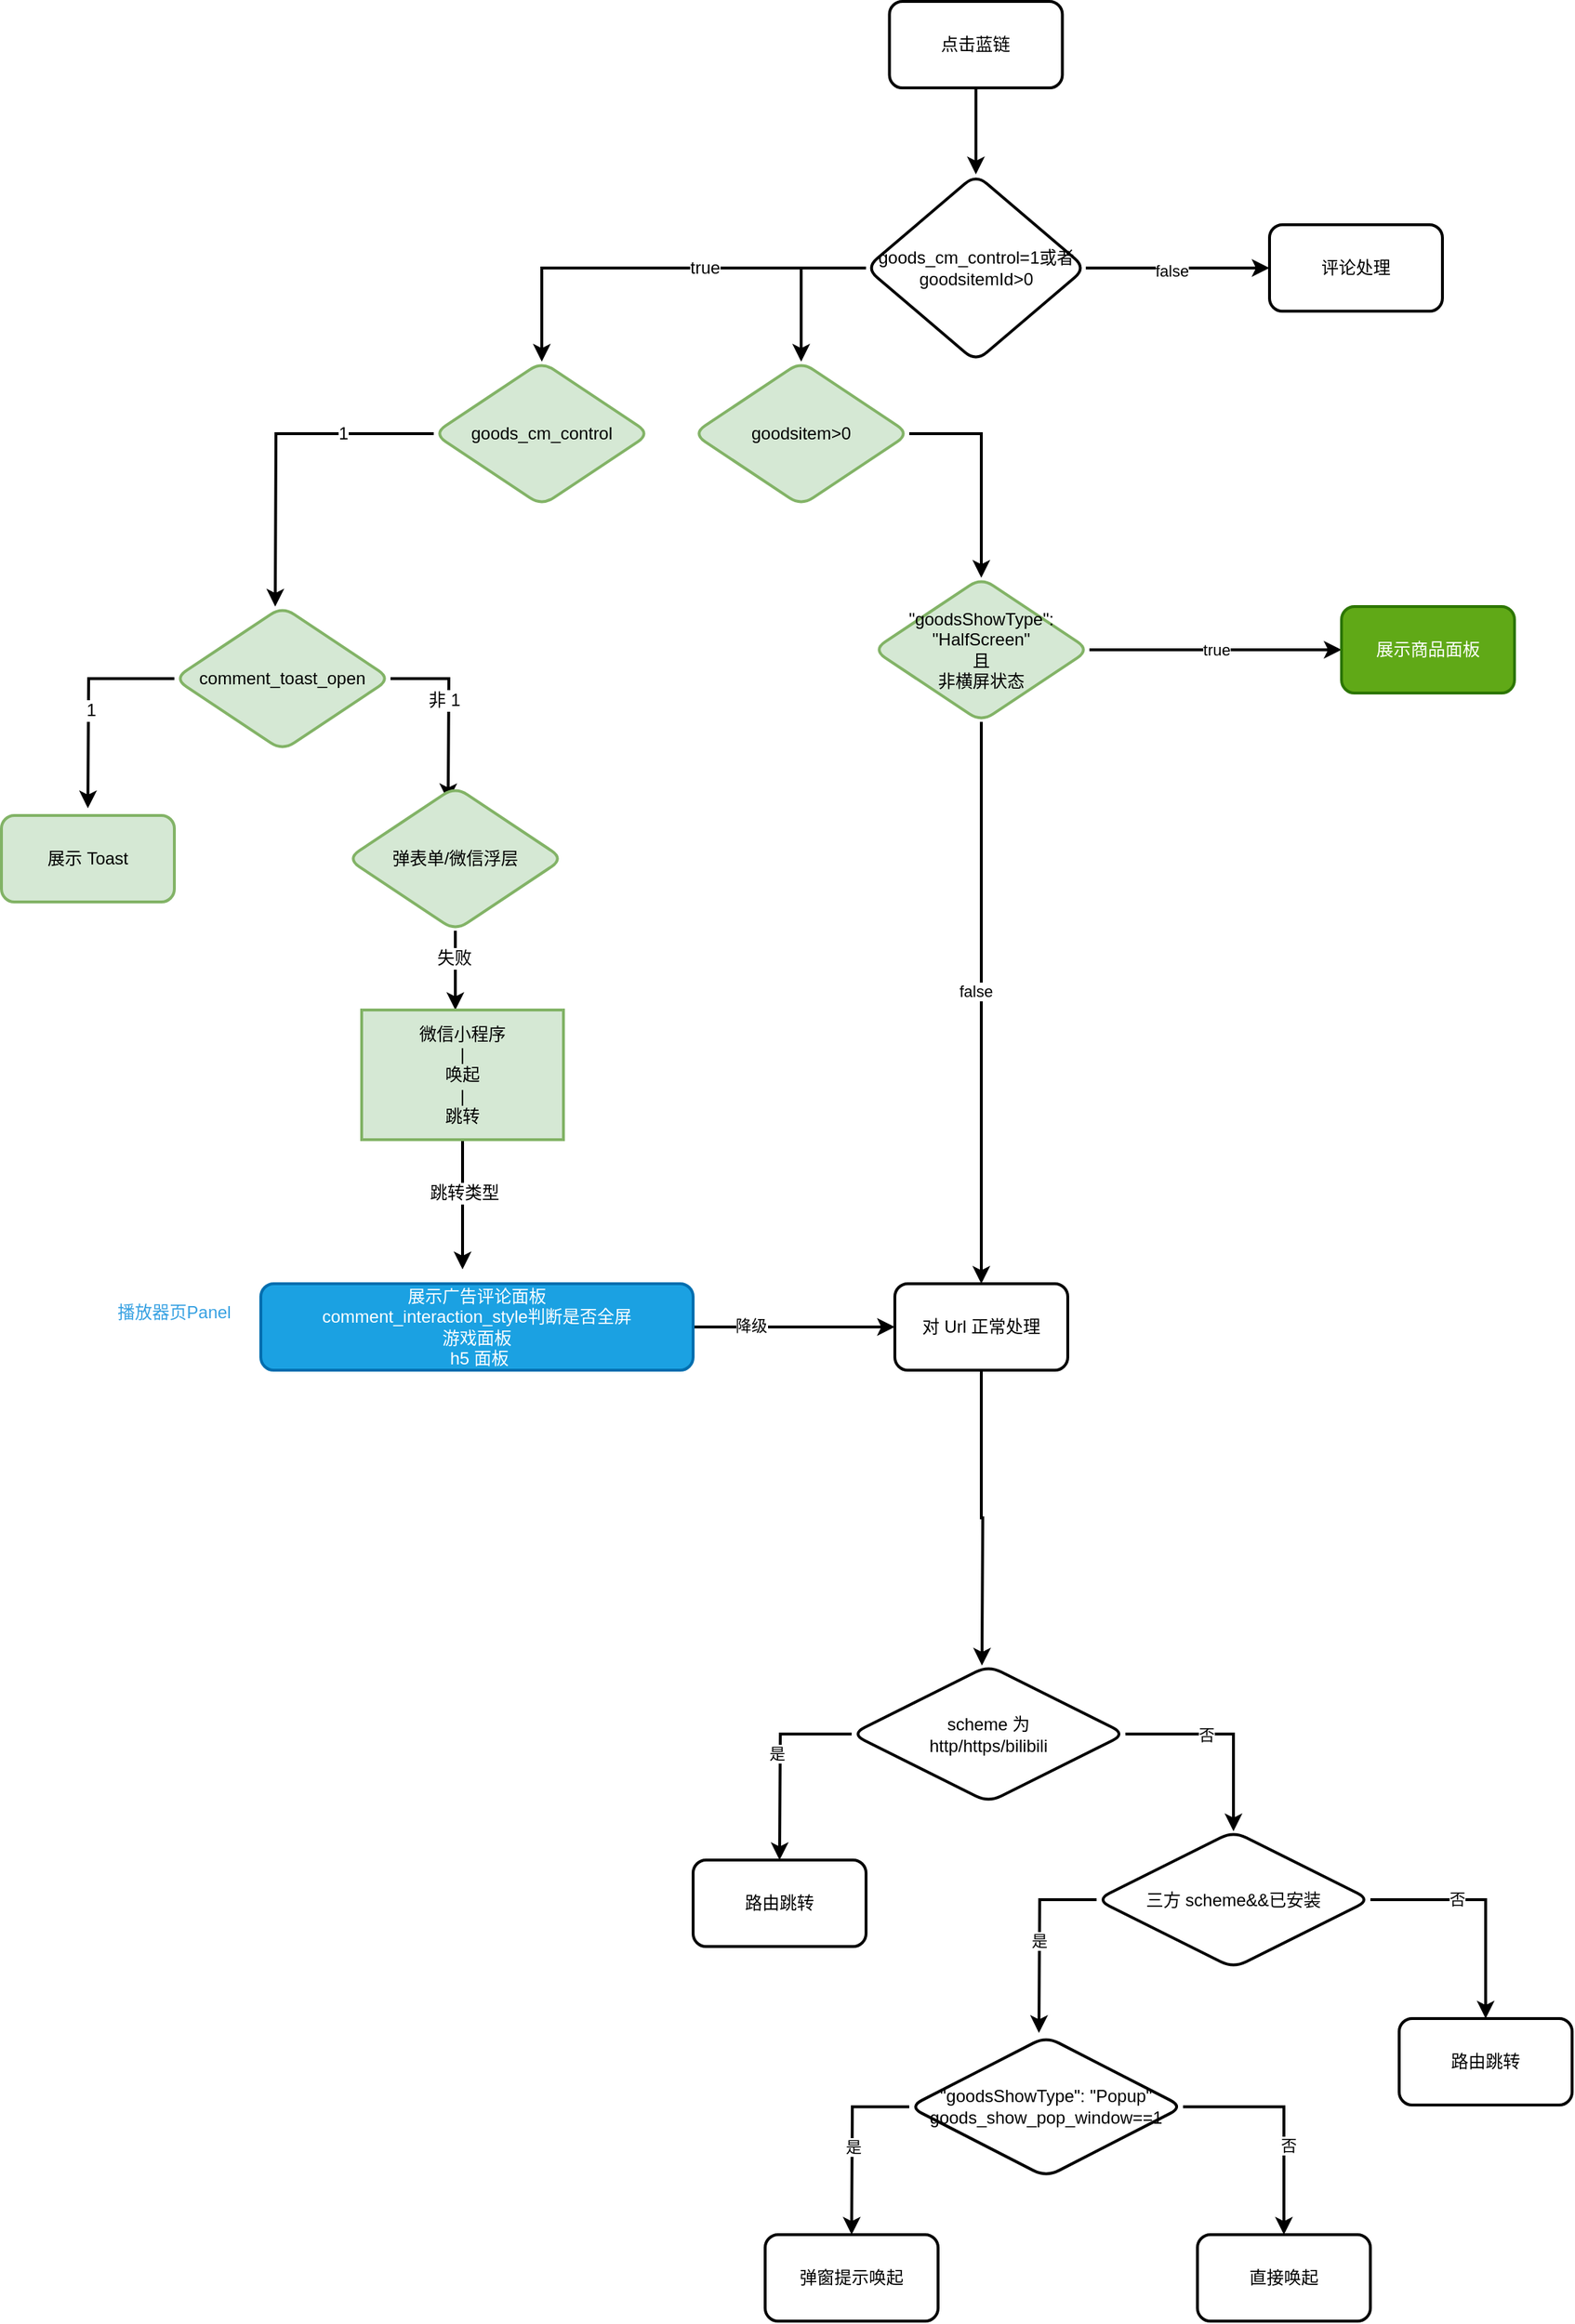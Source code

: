 <mxfile version="21.3.7" type="github">
  <diagram name="第 1 页" id="aCC6pnRYH2_EHxmpgSvB">
    <mxGraphModel dx="2278" dy="681" grid="1" gridSize="10" guides="1" tooltips="1" connect="1" arrows="1" fold="1" page="1" pageScale="1" pageWidth="827" pageHeight="1169" math="0" shadow="0">
      <root>
        <mxCell id="0" />
        <mxCell id="1" parent="0" />
        <mxCell id="NnMgyRyrDesN2CqXnR3g-7" style="edgeStyle=orthogonalEdgeStyle;rounded=0;orthogonalLoop=1;jettySize=auto;html=1;entryX=0.5;entryY=0;entryDx=0;entryDy=0;fontFamily=Helvetica;fontSize=12;fontColor=default;strokeWidth=2;" parent="1" source="NnMgyRyrDesN2CqXnR3g-1" target="NnMgyRyrDesN2CqXnR3g-6" edge="1">
          <mxGeometry relative="1" as="geometry" />
        </mxCell>
        <mxCell id="NnMgyRyrDesN2CqXnR3g-1" value="点击蓝链" style="rounded=1;whiteSpace=wrap;html=1;strokeWidth=2;" parent="1" vertex="1">
          <mxGeometry x="326.25" y="10" width="120" height="60" as="geometry" />
        </mxCell>
        <mxCell id="NnMgyRyrDesN2CqXnR3g-12" value="" style="edgeStyle=orthogonalEdgeStyle;shape=connector;rounded=0;orthogonalLoop=1;jettySize=auto;html=1;labelBackgroundColor=default;strokeColor=default;strokeWidth=2;fontFamily=Helvetica;fontSize=12;fontColor=default;endArrow=classic;" parent="1" source="NnMgyRyrDesN2CqXnR3g-6" target="NnMgyRyrDesN2CqXnR3g-11" edge="1">
          <mxGeometry relative="1" as="geometry">
            <mxPoint as="offset" />
          </mxGeometry>
        </mxCell>
        <mxCell id="yJUsIwaWze_ITn__KEcY-2" value="false" style="edgeLabel;html=1;align=center;verticalAlign=middle;resizable=0;points=[];" vertex="1" connectable="0" parent="NnMgyRyrDesN2CqXnR3g-12">
          <mxGeometry x="-0.079" y="-2" relative="1" as="geometry">
            <mxPoint x="1" as="offset" />
          </mxGeometry>
        </mxCell>
        <mxCell id="NnMgyRyrDesN2CqXnR3g-16" value="" style="edgeStyle=orthogonalEdgeStyle;shape=connector;rounded=0;orthogonalLoop=1;jettySize=auto;html=1;labelBackgroundColor=default;strokeColor=default;strokeWidth=2;fontFamily=Helvetica;fontSize=12;fontColor=default;endArrow=classic;entryX=0.5;entryY=0;entryDx=0;entryDy=0;" parent="1" source="NnMgyRyrDesN2CqXnR3g-6" target="NnMgyRyrDesN2CqXnR3g-15" edge="1">
          <mxGeometry relative="1" as="geometry" />
        </mxCell>
        <mxCell id="NnMgyRyrDesN2CqXnR3g-17" value="true" style="edgeLabel;html=1;align=center;verticalAlign=middle;resizable=0;points=[];fontSize=12;fontFamily=Helvetica;fontColor=default;" parent="NnMgyRyrDesN2CqXnR3g-16" vertex="1" connectable="0">
          <mxGeometry x="-0.225" relative="1" as="geometry">
            <mxPoint as="offset" />
          </mxGeometry>
        </mxCell>
        <mxCell id="yJUsIwaWze_ITn__KEcY-8" style="edgeStyle=orthogonalEdgeStyle;rounded=0;orthogonalLoop=1;jettySize=auto;html=1;entryX=0.5;entryY=0;entryDx=0;entryDy=0;exitX=0;exitY=0.5;exitDx=0;exitDy=0;strokeWidth=2;" edge="1" parent="1" source="NnMgyRyrDesN2CqXnR3g-6" target="yJUsIwaWze_ITn__KEcY-7">
          <mxGeometry relative="1" as="geometry" />
        </mxCell>
        <mxCell id="NnMgyRyrDesN2CqXnR3g-6" value="goods_cm_control=1或者 goodsitemId&amp;gt;0" style="rhombus;whiteSpace=wrap;html=1;rounded=1;strokeColor=default;strokeWidth=2;fontFamily=Helvetica;fontSize=12;fontColor=default;fillColor=default;" parent="1" vertex="1">
          <mxGeometry x="310" y="130" width="152.5" height="130" as="geometry" />
        </mxCell>
        <mxCell id="NnMgyRyrDesN2CqXnR3g-11" value="评论处理" style="whiteSpace=wrap;html=1;rounded=1;strokeWidth=2;" parent="1" vertex="1">
          <mxGeometry x="590" y="165" width="120" height="60" as="geometry" />
        </mxCell>
        <mxCell id="NnMgyRyrDesN2CqXnR3g-29" value="" style="edgeStyle=orthogonalEdgeStyle;shape=connector;rounded=0;orthogonalLoop=1;jettySize=auto;html=1;labelBackgroundColor=default;strokeColor=default;strokeWidth=2;fontFamily=Helvetica;fontSize=12;fontColor=default;endArrow=classic;exitX=0;exitY=0.5;exitDx=0;exitDy=0;" parent="1" source="NnMgyRyrDesN2CqXnR3g-15" edge="1">
          <mxGeometry relative="1" as="geometry">
            <mxPoint x="-100" y="430" as="targetPoint" />
          </mxGeometry>
        </mxCell>
        <mxCell id="NnMgyRyrDesN2CqXnR3g-41" value="1" style="edgeLabel;html=1;align=center;verticalAlign=middle;resizable=0;points=[];fontSize=12;fontFamily=Helvetica;fontColor=default;" parent="NnMgyRyrDesN2CqXnR3g-29" vertex="1" connectable="0">
          <mxGeometry x="-0.447" relative="1" as="geometry">
            <mxPoint as="offset" />
          </mxGeometry>
        </mxCell>
        <mxCell id="NnMgyRyrDesN2CqXnR3g-15" value="goods_cm_control" style="rhombus;whiteSpace=wrap;html=1;rounded=1;strokeColor=#82b366;strokeWidth=2;fontFamily=Helvetica;fontSize=12;fillColor=#d5e8d4;" parent="1" vertex="1">
          <mxGeometry x="10" y="260" width="150" height="100" as="geometry" />
        </mxCell>
        <mxCell id="NnMgyRyrDesN2CqXnR3g-34" style="edgeStyle=orthogonalEdgeStyle;shape=connector;rounded=0;orthogonalLoop=1;jettySize=auto;html=1;labelBackgroundColor=default;strokeColor=default;strokeWidth=2;fontFamily=Helvetica;fontSize=12;fontColor=default;endArrow=classic;entryX=0.5;entryY=0;entryDx=0;entryDy=0;" parent="1" source="NnMgyRyrDesN2CqXnR3g-32" target="NnMgyRyrDesN2CqXnR3g-68" edge="1">
          <mxGeometry relative="1" as="geometry">
            <mxPoint x="610" y="680" as="targetPoint" />
          </mxGeometry>
        </mxCell>
        <mxCell id="yJUsIwaWze_ITn__KEcY-5" value="false" style="edgeLabel;html=1;align=center;verticalAlign=middle;resizable=0;points=[];" vertex="1" connectable="0" parent="NnMgyRyrDesN2CqXnR3g-34">
          <mxGeometry x="-0.042" y="-4" relative="1" as="geometry">
            <mxPoint as="offset" />
          </mxGeometry>
        </mxCell>
        <mxCell id="yJUsIwaWze_ITn__KEcY-4" value="true" style="edgeStyle=orthogonalEdgeStyle;rounded=0;orthogonalLoop=1;jettySize=auto;html=1;strokeWidth=2;" edge="1" parent="1" source="NnMgyRyrDesN2CqXnR3g-32" target="NnMgyRyrDesN2CqXnR3g-35">
          <mxGeometry relative="1" as="geometry" />
        </mxCell>
        <mxCell id="NnMgyRyrDesN2CqXnR3g-32" value="&quot;goodsShowType&quot;: &quot;HalfScreen&quot;&lt;br&gt;且&lt;br&gt;非横屏状态" style="rhombus;whiteSpace=wrap;html=1;rounded=1;strokeColor=#82b366;strokeWidth=2;fontFamily=Helvetica;fontSize=12;fillColor=#d5e8d4;" parent="1" vertex="1">
          <mxGeometry x="315" y="410" width="150" height="100" as="geometry" />
        </mxCell>
        <mxCell id="NnMgyRyrDesN2CqXnR3g-35" value="展示商品面板" style="whiteSpace=wrap;html=1;fillColor=#60a917;strokeColor=#2D7600;rounded=1;strokeWidth=2;fontColor=#ffffff;" parent="1" vertex="1">
          <mxGeometry x="640" y="430" width="120" height="60" as="geometry" />
        </mxCell>
        <mxCell id="NnMgyRyrDesN2CqXnR3g-45" style="edgeStyle=orthogonalEdgeStyle;shape=connector;rounded=0;orthogonalLoop=1;jettySize=auto;html=1;labelBackgroundColor=default;strokeColor=default;strokeWidth=2;fontFamily=Helvetica;fontSize=12;fontColor=default;endArrow=classic;" parent="1" source="NnMgyRyrDesN2CqXnR3g-44" edge="1">
          <mxGeometry relative="1" as="geometry">
            <mxPoint x="-230" y="570" as="targetPoint" />
          </mxGeometry>
        </mxCell>
        <mxCell id="NnMgyRyrDesN2CqXnR3g-49" value="1" style="edgeLabel;html=1;align=center;verticalAlign=middle;resizable=0;points=[];fontSize=12;fontFamily=Helvetica;fontColor=default;" parent="NnMgyRyrDesN2CqXnR3g-45" vertex="1" connectable="0">
          <mxGeometry x="0.082" y="1" relative="1" as="geometry">
            <mxPoint as="offset" />
          </mxGeometry>
        </mxCell>
        <mxCell id="NnMgyRyrDesN2CqXnR3g-48" value="" style="edgeStyle=orthogonalEdgeStyle;shape=connector;rounded=0;orthogonalLoop=1;jettySize=auto;html=1;labelBackgroundColor=default;strokeColor=default;strokeWidth=2;fontFamily=Helvetica;fontSize=12;fontColor=default;endArrow=classic;exitX=1;exitY=0.5;exitDx=0;exitDy=0;" parent="1" source="NnMgyRyrDesN2CqXnR3g-44" edge="1">
          <mxGeometry relative="1" as="geometry">
            <mxPoint x="20" y="565" as="targetPoint" />
          </mxGeometry>
        </mxCell>
        <mxCell id="NnMgyRyrDesN2CqXnR3g-50" value="非 1" style="edgeLabel;html=1;align=center;verticalAlign=middle;resizable=0;points=[];fontSize=12;fontFamily=Helvetica;fontColor=default;" parent="NnMgyRyrDesN2CqXnR3g-48" vertex="1" connectable="0">
          <mxGeometry x="-0.12" y="-4" relative="1" as="geometry">
            <mxPoint as="offset" />
          </mxGeometry>
        </mxCell>
        <mxCell id="NnMgyRyrDesN2CqXnR3g-44" value="comment_toast_open" style="rhombus;whiteSpace=wrap;html=1;rounded=1;strokeColor=#82b366;strokeWidth=2;fontFamily=Helvetica;fontSize=12;fillColor=#d5e8d4;" parent="1" vertex="1">
          <mxGeometry x="-170" y="430" width="150" height="100" as="geometry" />
        </mxCell>
        <mxCell id="NnMgyRyrDesN2CqXnR3g-46" value="展示 Toast" style="whiteSpace=wrap;html=1;fillColor=#d5e8d4;strokeColor=#82b366;rounded=1;strokeWidth=2;" parent="1" vertex="1">
          <mxGeometry x="-290" y="575" width="120" height="60" as="geometry" />
        </mxCell>
        <mxCell id="NnMgyRyrDesN2CqXnR3g-54" style="edgeStyle=orthogonalEdgeStyle;shape=connector;rounded=0;orthogonalLoop=1;jettySize=auto;html=1;labelBackgroundColor=default;strokeColor=default;strokeWidth=2;fontFamily=Helvetica;fontSize=12;fontColor=default;endArrow=classic;" parent="1" source="NnMgyRyrDesN2CqXnR3g-53" edge="1">
          <mxGeometry relative="1" as="geometry">
            <mxPoint x="25" y="710" as="targetPoint" />
          </mxGeometry>
        </mxCell>
        <mxCell id="NnMgyRyrDesN2CqXnR3g-56" value="失败" style="edgeLabel;html=1;align=center;verticalAlign=middle;resizable=0;points=[];fontSize=12;fontFamily=Helvetica;fontColor=default;" parent="NnMgyRyrDesN2CqXnR3g-54" vertex="1" connectable="0">
          <mxGeometry x="-0.315" y="-1" relative="1" as="geometry">
            <mxPoint as="offset" />
          </mxGeometry>
        </mxCell>
        <mxCell id="NnMgyRyrDesN2CqXnR3g-53" value="弹表单/微信浮层" style="rhombus;whiteSpace=wrap;html=1;rounded=1;strokeColor=#82b366;strokeWidth=2;fontFamily=Helvetica;fontSize=12;fillColor=#d5e8d4;" parent="1" vertex="1">
          <mxGeometry x="-50" y="555" width="150" height="100" as="geometry" />
        </mxCell>
        <mxCell id="yJUsIwaWze_ITn__KEcY-3" style="edgeStyle=orthogonalEdgeStyle;rounded=0;orthogonalLoop=1;jettySize=auto;html=1;strokeWidth=2;entryX=0;entryY=0.5;entryDx=0;entryDy=0;" edge="1" parent="1" source="NnMgyRyrDesN2CqXnR3g-55" target="NnMgyRyrDesN2CqXnR3g-68">
          <mxGeometry relative="1" as="geometry">
            <mxPoint x="390" y="1030" as="targetPoint" />
          </mxGeometry>
        </mxCell>
        <mxCell id="yJUsIwaWze_ITn__KEcY-6" value="降级" style="edgeLabel;html=1;align=center;verticalAlign=middle;resizable=0;points=[];" vertex="1" connectable="0" parent="yJUsIwaWze_ITn__KEcY-3">
          <mxGeometry x="-0.435" y="1" relative="1" as="geometry">
            <mxPoint as="offset" />
          </mxGeometry>
        </mxCell>
        <mxCell id="NnMgyRyrDesN2CqXnR3g-55" value="展示广告评论面板&lt;br&gt;comment_interaction_style判断是否全屏&lt;br&gt;游戏面板&lt;br&gt;&amp;nbsp;h5 面板" style="whiteSpace=wrap;html=1;fillColor=#1ba1e2;strokeColor=#006EAF;rounded=1;strokeWidth=2;fontColor=#ffffff;" parent="1" vertex="1">
          <mxGeometry x="-110" y="900" width="300" height="60" as="geometry" />
        </mxCell>
        <mxCell id="NnMgyRyrDesN2CqXnR3g-59" style="edgeStyle=orthogonalEdgeStyle;shape=connector;rounded=0;orthogonalLoop=1;jettySize=auto;html=1;labelBackgroundColor=default;strokeColor=default;strokeWidth=2;fontFamily=Helvetica;fontSize=12;fontColor=default;endArrow=classic;" parent="1" source="NnMgyRyrDesN2CqXnR3g-57" edge="1">
          <mxGeometry relative="1" as="geometry">
            <mxPoint x="30" y="890" as="targetPoint" />
          </mxGeometry>
        </mxCell>
        <mxCell id="NnMgyRyrDesN2CqXnR3g-60" value="跳转类型" style="edgeLabel;html=1;align=center;verticalAlign=middle;resizable=0;points=[];fontSize=12;fontFamily=Helvetica;fontColor=default;" parent="NnMgyRyrDesN2CqXnR3g-59" vertex="1" connectable="0">
          <mxGeometry x="-0.18" y="1" relative="1" as="geometry">
            <mxPoint as="offset" />
          </mxGeometry>
        </mxCell>
        <mxCell id="NnMgyRyrDesN2CqXnR3g-57" value="微信小程序&lt;br&gt;|&lt;br&gt;唤起&lt;br&gt;|&lt;br&gt;跳转" style="whiteSpace=wrap;html=1;fillColor=#d5e8d4;strokeColor=#82b366;rounded=1;strokeWidth=2;arcSize=0;" parent="1" vertex="1">
          <mxGeometry x="-40" y="710" width="140" height="90" as="geometry" />
        </mxCell>
        <mxCell id="NnMgyRyrDesN2CqXnR3g-61" value="播放器页Panel" style="text;html=1;strokeColor=none;fillColor=none;align=center;verticalAlign=middle;whiteSpace=wrap;rounded=0;fontSize=12;fontFamily=Helvetica;fontColor=#37a1e2;" parent="1" vertex="1">
          <mxGeometry x="-230" y="905" width="120" height="30" as="geometry" />
        </mxCell>
        <mxCell id="NnMgyRyrDesN2CqXnR3g-76" value="" style="edgeStyle=orthogonalEdgeStyle;shape=connector;rounded=0;orthogonalLoop=1;jettySize=auto;html=1;labelBackgroundColor=default;strokeColor=default;strokeWidth=2;fontFamily=Helvetica;fontSize=12;fontColor=default;endArrow=classic;" parent="1" source="NnMgyRyrDesN2CqXnR3g-68" edge="1">
          <mxGeometry relative="1" as="geometry">
            <mxPoint x="390.45" y="1165" as="targetPoint" />
          </mxGeometry>
        </mxCell>
        <mxCell id="NnMgyRyrDesN2CqXnR3g-68" value="对 Url 正常处理" style="whiteSpace=wrap;html=1;rounded=1;strokeWidth=2;" parent="1" vertex="1">
          <mxGeometry x="330.0" y="900" width="120" height="60" as="geometry" />
        </mxCell>
        <mxCell id="VVweAlxED-b5ARdHYGGL-5" style="edgeStyle=orthogonalEdgeStyle;rounded=0;orthogonalLoop=1;jettySize=auto;html=1;entryX=0.5;entryY=0;entryDx=0;entryDy=0;exitX=0;exitY=0.5;exitDx=0;exitDy=0;strokeWidth=2;" parent="1" source="VVweAlxED-b5ARdHYGGL-3" edge="1">
          <mxGeometry relative="1" as="geometry">
            <mxPoint x="250" y="1300.0" as="targetPoint" />
          </mxGeometry>
        </mxCell>
        <mxCell id="VVweAlxED-b5ARdHYGGL-8" value="是" style="edgeLabel;html=1;align=center;verticalAlign=middle;resizable=0;points=[];fontSize=11;fontFamily=Helvetica;fontColor=default;" parent="VVweAlxED-b5ARdHYGGL-5" vertex="1" connectable="0">
          <mxGeometry x="-0.105" y="-3" relative="1" as="geometry">
            <mxPoint y="1" as="offset" />
          </mxGeometry>
        </mxCell>
        <mxCell id="VVweAlxED-b5ARdHYGGL-7" style="edgeStyle=orthogonalEdgeStyle;shape=connector;rounded=0;orthogonalLoop=1;jettySize=auto;html=1;exitX=1;exitY=0.5;exitDx=0;exitDy=0;entryX=0.5;entryY=0;entryDx=0;entryDy=0;labelBackgroundColor=default;strokeColor=default;strokeWidth=2;fontFamily=Helvetica;fontSize=11;fontColor=default;endArrow=classic;" parent="1" source="VVweAlxED-b5ARdHYGGL-3" target="VVweAlxED-b5ARdHYGGL-6" edge="1">
          <mxGeometry relative="1" as="geometry" />
        </mxCell>
        <mxCell id="VVweAlxED-b5ARdHYGGL-9" value="否" style="edgeLabel;html=1;align=center;verticalAlign=middle;resizable=0;points=[];fontSize=11;fontFamily=Helvetica;fontColor=default;" parent="VVweAlxED-b5ARdHYGGL-7" vertex="1" connectable="0">
          <mxGeometry x="-0.214" y="1" relative="1" as="geometry">
            <mxPoint y="1" as="offset" />
          </mxGeometry>
        </mxCell>
        <mxCell id="VVweAlxED-b5ARdHYGGL-3" value="scheme 为&lt;br&gt;http/https/bilibili" style="rhombus;whiteSpace=wrap;html=1;rounded=1;strokeWidth=2;fontFamily=Helvetica;fontSize=12;" parent="1" vertex="1">
          <mxGeometry x="300" y="1165" width="190" height="95" as="geometry" />
        </mxCell>
        <mxCell id="VVweAlxED-b5ARdHYGGL-4" value="路由跳转" style="whiteSpace=wrap;html=1;rounded=1;strokeWidth=2;" parent="1" vertex="1">
          <mxGeometry x="190" y="1300" width="120" height="60" as="geometry" />
        </mxCell>
        <mxCell id="VVweAlxED-b5ARdHYGGL-11" value="" style="edgeStyle=orthogonalEdgeStyle;shape=connector;rounded=0;orthogonalLoop=1;jettySize=auto;html=1;labelBackgroundColor=default;strokeColor=default;strokeWidth=2;fontFamily=Helvetica;fontSize=11;fontColor=default;endArrow=classic;exitX=0;exitY=0.5;exitDx=0;exitDy=0;" parent="1" source="VVweAlxED-b5ARdHYGGL-6" edge="1">
          <mxGeometry relative="1" as="geometry">
            <mxPoint x="430" y="1420" as="targetPoint" />
          </mxGeometry>
        </mxCell>
        <mxCell id="VVweAlxED-b5ARdHYGGL-12" value="是" style="edgeLabel;html=1;align=center;verticalAlign=middle;resizable=0;points=[];fontSize=11;fontFamily=Helvetica;fontColor=default;" parent="VVweAlxED-b5ARdHYGGL-11" vertex="1" connectable="0">
          <mxGeometry x="0.034" y="-1" relative="1" as="geometry">
            <mxPoint as="offset" />
          </mxGeometry>
        </mxCell>
        <mxCell id="VVweAlxED-b5ARdHYGGL-14" value="" style="edgeStyle=orthogonalEdgeStyle;shape=connector;rounded=0;orthogonalLoop=1;jettySize=auto;html=1;labelBackgroundColor=default;strokeColor=default;strokeWidth=2;fontFamily=Helvetica;fontSize=11;fontColor=default;endArrow=classic;" parent="1" source="VVweAlxED-b5ARdHYGGL-6" target="VVweAlxED-b5ARdHYGGL-13" edge="1">
          <mxGeometry relative="1" as="geometry" />
        </mxCell>
        <mxCell id="VVweAlxED-b5ARdHYGGL-15" value="否" style="edgeLabel;html=1;align=center;verticalAlign=middle;resizable=0;points=[];fontSize=11;fontFamily=Helvetica;fontColor=default;" parent="VVweAlxED-b5ARdHYGGL-14" vertex="1" connectable="0">
          <mxGeometry x="-0.27" y="2" relative="1" as="geometry">
            <mxPoint y="1" as="offset" />
          </mxGeometry>
        </mxCell>
        <mxCell id="VVweAlxED-b5ARdHYGGL-6" value="三方 scheme&amp;amp;&amp;amp;已安装" style="rhombus;whiteSpace=wrap;html=1;rounded=1;strokeWidth=2;fontFamily=Helvetica;fontSize=12;" parent="1" vertex="1">
          <mxGeometry x="470" y="1280" width="190" height="95" as="geometry" />
        </mxCell>
        <mxCell id="VVweAlxED-b5ARdHYGGL-13" value="路由跳转" style="whiteSpace=wrap;html=1;rounded=1;strokeWidth=2;" parent="1" vertex="1">
          <mxGeometry x="680" y="1410" width="120" height="60" as="geometry" />
        </mxCell>
        <mxCell id="VVweAlxED-b5ARdHYGGL-17" style="edgeStyle=orthogonalEdgeStyle;shape=connector;rounded=0;orthogonalLoop=1;jettySize=auto;html=1;labelBackgroundColor=default;strokeColor=default;strokeWidth=2;fontFamily=Helvetica;fontSize=11;fontColor=default;endArrow=classic;exitX=0;exitY=0.5;exitDx=0;exitDy=0;" parent="1" source="VVweAlxED-b5ARdHYGGL-16" edge="1">
          <mxGeometry relative="1" as="geometry">
            <mxPoint x="300" y="1560" as="targetPoint" />
          </mxGeometry>
        </mxCell>
        <mxCell id="VVweAlxED-b5ARdHYGGL-21" value="是" style="edgeLabel;html=1;align=center;verticalAlign=middle;resizable=0;points=[];fontSize=11;fontFamily=Helvetica;fontColor=default;" parent="VVweAlxED-b5ARdHYGGL-17" vertex="1" connectable="0">
          <mxGeometry x="0.043" relative="1" as="geometry">
            <mxPoint as="offset" />
          </mxGeometry>
        </mxCell>
        <mxCell id="VVweAlxED-b5ARdHYGGL-19" value="" style="edgeStyle=orthogonalEdgeStyle;shape=connector;rounded=0;orthogonalLoop=1;jettySize=auto;html=1;labelBackgroundColor=default;strokeColor=default;strokeWidth=2;fontFamily=Helvetica;fontSize=11;fontColor=default;endArrow=classic;" parent="1" source="VVweAlxED-b5ARdHYGGL-16" target="VVweAlxED-b5ARdHYGGL-18" edge="1">
          <mxGeometry relative="1" as="geometry" />
        </mxCell>
        <mxCell id="VVweAlxED-b5ARdHYGGL-22" value="否" style="edgeLabel;html=1;align=center;verticalAlign=middle;resizable=0;points=[];fontSize=11;fontFamily=Helvetica;fontColor=default;" parent="VVweAlxED-b5ARdHYGGL-19" vertex="1" connectable="0">
          <mxGeometry x="0.212" y="3" relative="1" as="geometry">
            <mxPoint as="offset" />
          </mxGeometry>
        </mxCell>
        <mxCell id="VVweAlxED-b5ARdHYGGL-16" value="&quot;goodsShowType&quot;: &quot;Popup&quot;&lt;br&gt;goods_show_pop_window==1" style="rhombus;whiteSpace=wrap;html=1;rounded=1;strokeWidth=2;fontFamily=Helvetica;fontSize=12;" parent="1" vertex="1">
          <mxGeometry x="340" y="1422.5" width="190" height="97.5" as="geometry" />
        </mxCell>
        <mxCell id="VVweAlxED-b5ARdHYGGL-18" value="直接唤起" style="whiteSpace=wrap;html=1;rounded=1;strokeWidth=2;" parent="1" vertex="1">
          <mxGeometry x="540" y="1560" width="120" height="60" as="geometry" />
        </mxCell>
        <mxCell id="VVweAlxED-b5ARdHYGGL-20" value="弹窗提示唤起" style="whiteSpace=wrap;html=1;rounded=1;strokeWidth=2;" parent="1" vertex="1">
          <mxGeometry x="240" y="1560" width="120" height="60" as="geometry" />
        </mxCell>
        <mxCell id="yJUsIwaWze_ITn__KEcY-9" style="edgeStyle=orthogonalEdgeStyle;rounded=0;orthogonalLoop=1;jettySize=auto;html=1;entryX=0.5;entryY=0;entryDx=0;entryDy=0;strokeWidth=2;exitX=1;exitY=0.5;exitDx=0;exitDy=0;" edge="1" parent="1" source="yJUsIwaWze_ITn__KEcY-7" target="NnMgyRyrDesN2CqXnR3g-32">
          <mxGeometry relative="1" as="geometry" />
        </mxCell>
        <mxCell id="yJUsIwaWze_ITn__KEcY-7" value="goodsitem&amp;gt;0" style="rhombus;whiteSpace=wrap;html=1;rounded=1;strokeColor=#82b366;strokeWidth=2;fontFamily=Helvetica;fontSize=12;fillColor=#d5e8d4;" vertex="1" parent="1">
          <mxGeometry x="190" y="260" width="150" height="100" as="geometry" />
        </mxCell>
      </root>
    </mxGraphModel>
  </diagram>
</mxfile>
